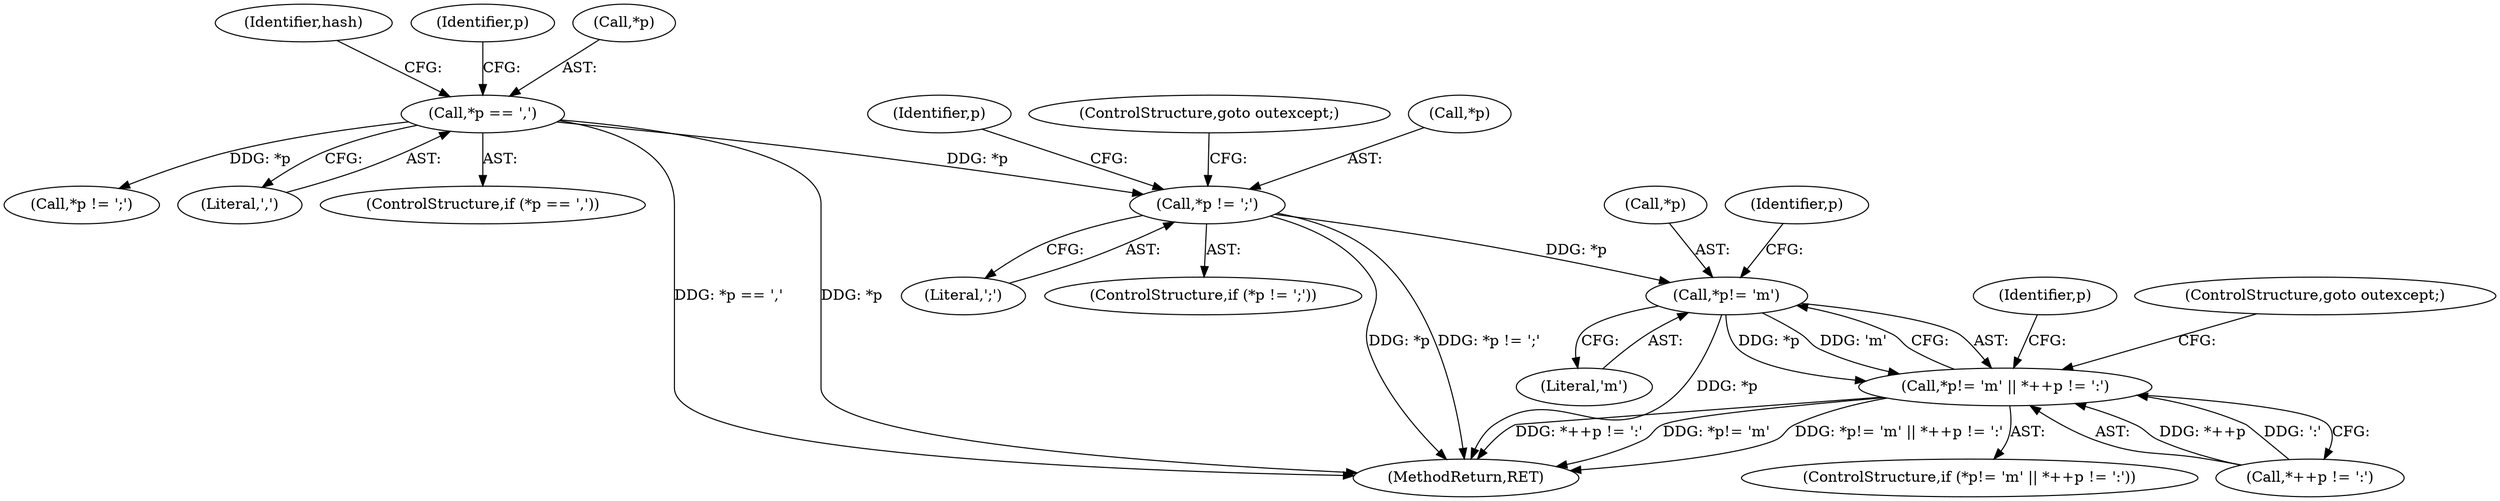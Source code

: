 digraph "0_php_88223c5245e9b470e1e6362bfd96829562ffe6ab_0@pointer" {
"1000285" [label="(Call,*p != ';')"];
"1000225" [label="(Call,*p == ',')"];
"1000295" [label="(Call,*p!= 'm')"];
"1000294" [label="(Call,*p!= 'm' || *++p != ':')"];
"1000225" [label="(Call,*p == ',')"];
"1000296" [label="(Call,*p)"];
"1000239" [label="(Identifier,hash)"];
"1000302" [label="(Identifier,p)"];
"1000284" [label="(ControlStructure,if (*p != ';'))"];
"1000286" [label="(Call,*p)"];
"1000366" [label="(MethodReturn,RET)"];
"1000180" [label="(Call,*p != ';')"];
"1000293" [label="(ControlStructure,if (*p!= 'm' || *++p != ':'))"];
"1000228" [label="(Literal,',')"];
"1000224" [label="(ControlStructure,if (*p == ','))"];
"1000298" [label="(Literal,'m')"];
"1000292" [label="(Identifier,p)"];
"1000295" [label="(Call,*p!= 'm')"];
"1000231" [label="(Identifier,p)"];
"1000299" [label="(Call,*++p != ':')"];
"1000226" [label="(Call,*p)"];
"1000288" [label="(Literal,';')"];
"1000307" [label="(Identifier,p)"];
"1000294" [label="(Call,*p!= 'm' || *++p != ':')"];
"1000285" [label="(Call,*p != ';')"];
"1000290" [label="(ControlStructure,goto outexcept;)"];
"1000305" [label="(ControlStructure,goto outexcept;)"];
"1000285" -> "1000284"  [label="AST: "];
"1000285" -> "1000288"  [label="CFG: "];
"1000286" -> "1000285"  [label="AST: "];
"1000288" -> "1000285"  [label="AST: "];
"1000290" -> "1000285"  [label="CFG: "];
"1000292" -> "1000285"  [label="CFG: "];
"1000285" -> "1000366"  [label="DDG: *p"];
"1000285" -> "1000366"  [label="DDG: *p != ';'"];
"1000225" -> "1000285"  [label="DDG: *p"];
"1000285" -> "1000295"  [label="DDG: *p"];
"1000225" -> "1000224"  [label="AST: "];
"1000225" -> "1000228"  [label="CFG: "];
"1000226" -> "1000225"  [label="AST: "];
"1000228" -> "1000225"  [label="AST: "];
"1000231" -> "1000225"  [label="CFG: "];
"1000239" -> "1000225"  [label="CFG: "];
"1000225" -> "1000366"  [label="DDG: *p == ','"];
"1000225" -> "1000366"  [label="DDG: *p"];
"1000225" -> "1000180"  [label="DDG: *p"];
"1000295" -> "1000294"  [label="AST: "];
"1000295" -> "1000298"  [label="CFG: "];
"1000296" -> "1000295"  [label="AST: "];
"1000298" -> "1000295"  [label="AST: "];
"1000302" -> "1000295"  [label="CFG: "];
"1000294" -> "1000295"  [label="CFG: "];
"1000295" -> "1000366"  [label="DDG: *p"];
"1000295" -> "1000294"  [label="DDG: *p"];
"1000295" -> "1000294"  [label="DDG: 'm'"];
"1000294" -> "1000293"  [label="AST: "];
"1000294" -> "1000299"  [label="CFG: "];
"1000299" -> "1000294"  [label="AST: "];
"1000305" -> "1000294"  [label="CFG: "];
"1000307" -> "1000294"  [label="CFG: "];
"1000294" -> "1000366"  [label="DDG: *p!= 'm' || *++p != ':'"];
"1000294" -> "1000366"  [label="DDG: *++p != ':'"];
"1000294" -> "1000366"  [label="DDG: *p!= 'm'"];
"1000299" -> "1000294"  [label="DDG: *++p"];
"1000299" -> "1000294"  [label="DDG: ':'"];
}
